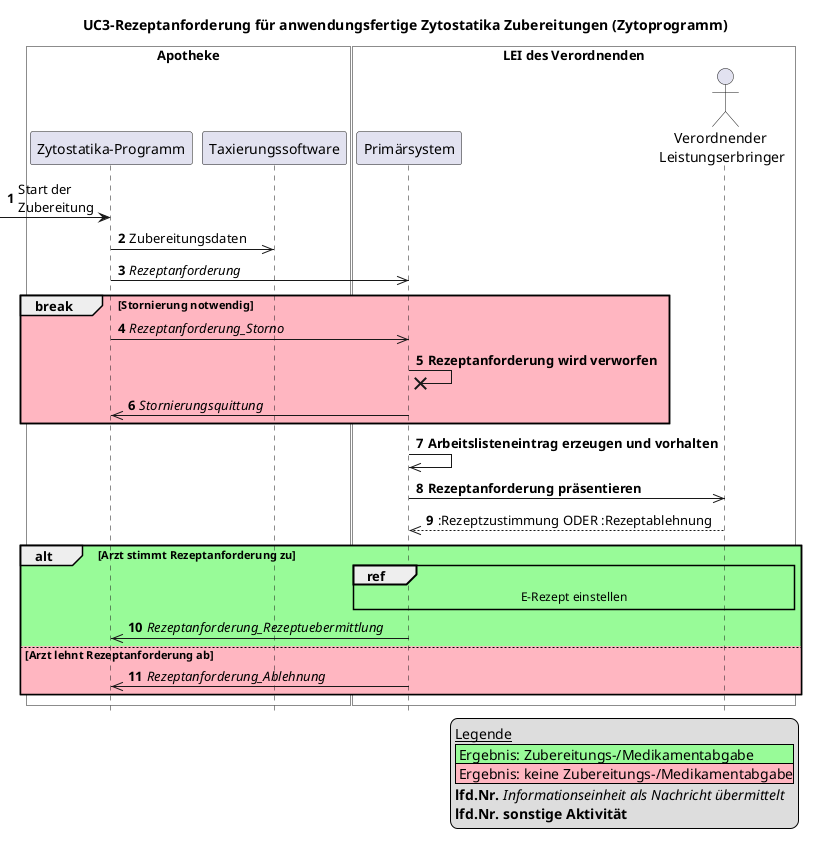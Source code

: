 @startuml name = "UC3-Rezeptanforderung-Zytostatika Programm"


skinparam maxMessageSize 300

title UC3-Rezeptanforderung für anwendungsfertige Zytostatika Zubereitungen (Zytoprogramm)
hide footbox
autonumber

box "Apotheke" #White
    participant "Zytostatika-Programm" as Zytoprogramm
    participant "Taxierungssoftware" as Taxierungssoftware
end box

box "LEI des Verordnenden" #White
    participant "Primärsystem" as PS
    actor "Verordnender \nLeistungserbringer" as Arzt
end box

legend bottom right
    __Legende__
    |<#PaleGreen> Ergebnis: Zubereitungs-/Medikamentabgabe|
    |<#LightPink> Ergebnis: keine Zubereitungs-/Medikamentabgabe|
    **lfd.Nr.** //Informationseinheit als Nachricht übermittelt//
    **lfd.Nr.** **sonstige Aktivität**
endlegend

?-> Zytoprogramm: Start der \nZubereitung

Zytoprogramm ->> Taxierungssoftware: Zubereitungsdaten

Zytoprogramm ->> PS: //Rezeptanforderung//

break #LightPink Stornierung notwendig
    Zytoprogramm ->> PS: //Rezeptanforderung_Storno//
    PS ->x PS: **Rezeptanforderung wird verworfen**
    PS ->> Zytoprogramm: //Stornierungsquittung//
end

PS ->> PS: **Arbeitslisteneintrag erzeugen und vorhalten**

PS ->> Arzt: **Rezeptanforderung präsentieren**
return :Rezeptzustimmung ODER :Rezeptablehnung

alt #PaleGreen Arzt stimmt Rezeptanforderung zu
    ref over Arzt, PS #lightyellow
        E-Rezept einstellen
    end ref
    PS ->> Zytoprogramm: //Rezeptanforderung_Rezeptuebermittlung//
else #LightPink Arzt lehnt Rezeptanforderung ab
    PS ->> Zytoprogramm: //Rezeptanforderung_Ablehnung//
end

@enduml